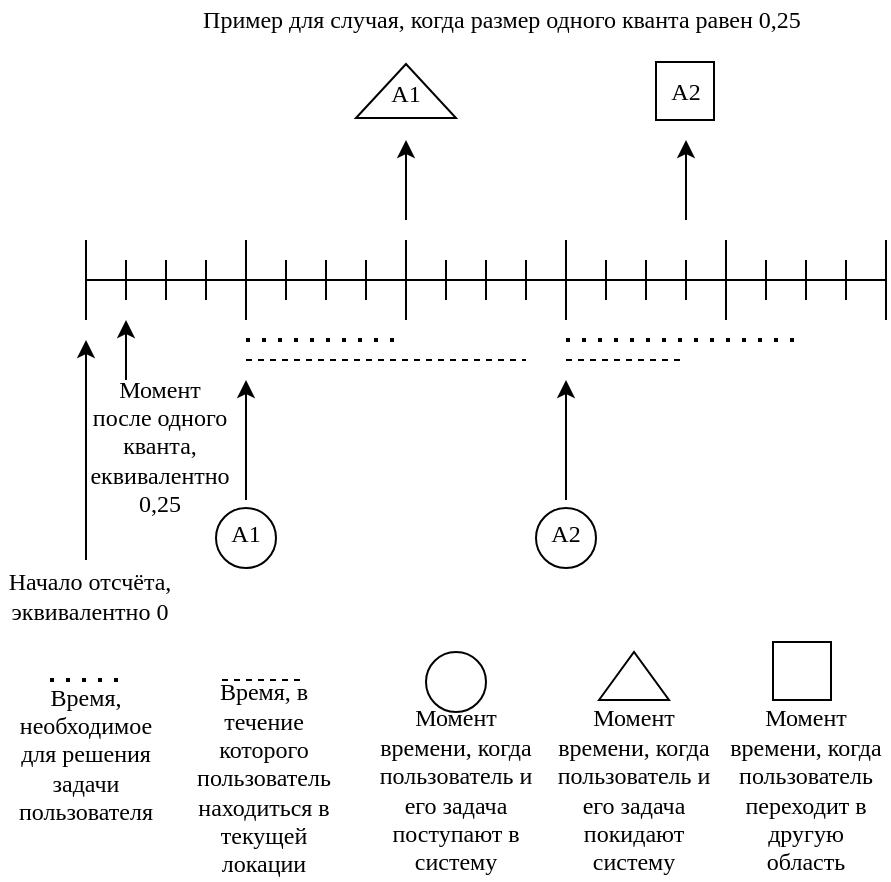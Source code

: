 <mxfile version="14.7.1" type="github">
  <diagram id="OqSuWVzTt75mdJxpegzV" name="Page-1">
    <mxGraphModel dx="677" dy="363" grid="1" gridSize="10" guides="1" tooltips="1" connect="1" arrows="1" fold="1" page="1" pageScale="1" pageWidth="827" pageHeight="1169" math="0" shadow="0">
      <root>
        <mxCell id="0" />
        <mxCell id="1" parent="0" />
        <mxCell id="48Upjjoi4N_PVufpQmXR-60" value="" style="whiteSpace=wrap;html=1;aspect=fixed;fontFamily=Times New Roman;" vertex="1" parent="1">
          <mxGeometry x="365" y="411" width="29" height="29" as="geometry" />
        </mxCell>
        <mxCell id="48Upjjoi4N_PVufpQmXR-57" value="" style="triangle;whiteSpace=wrap;html=1;fontFamily=Times New Roman;direction=north;" vertex="1" parent="1">
          <mxGeometry x="215" y="412" width="50" height="27" as="geometry" />
        </mxCell>
        <mxCell id="48Upjjoi4N_PVufpQmXR-2" value="" style="endArrow=none;html=1;" edge="1" parent="1">
          <mxGeometry width="50" height="50" relative="1" as="geometry">
            <mxPoint x="80" y="520" as="sourcePoint" />
            <mxPoint x="480" y="520" as="targetPoint" />
          </mxGeometry>
        </mxCell>
        <mxCell id="48Upjjoi4N_PVufpQmXR-3" value="" style="endArrow=none;html=1;" edge="1" parent="1">
          <mxGeometry width="50" height="50" relative="1" as="geometry">
            <mxPoint x="80" y="540" as="sourcePoint" />
            <mxPoint x="80" y="500" as="targetPoint" />
          </mxGeometry>
        </mxCell>
        <mxCell id="48Upjjoi4N_PVufpQmXR-4" value="" style="endArrow=none;html=1;" edge="1" parent="1">
          <mxGeometry width="50" height="50" relative="1" as="geometry">
            <mxPoint x="160" y="540" as="sourcePoint" />
            <mxPoint x="160" y="500" as="targetPoint" />
          </mxGeometry>
        </mxCell>
        <mxCell id="48Upjjoi4N_PVufpQmXR-5" value="" style="endArrow=none;html=1;" edge="1" parent="1">
          <mxGeometry width="50" height="50" relative="1" as="geometry">
            <mxPoint x="240" y="540" as="sourcePoint" />
            <mxPoint x="240" y="500" as="targetPoint" />
          </mxGeometry>
        </mxCell>
        <mxCell id="48Upjjoi4N_PVufpQmXR-7" value="" style="endArrow=none;html=1;" edge="1" parent="1">
          <mxGeometry width="50" height="50" relative="1" as="geometry">
            <mxPoint x="320" y="540" as="sourcePoint" />
            <mxPoint x="320" y="500" as="targetPoint" />
          </mxGeometry>
        </mxCell>
        <mxCell id="48Upjjoi4N_PVufpQmXR-8" value="" style="endArrow=none;html=1;" edge="1" parent="1">
          <mxGeometry width="50" height="50" relative="1" as="geometry">
            <mxPoint x="400" y="540" as="sourcePoint" />
            <mxPoint x="400" y="500" as="targetPoint" />
          </mxGeometry>
        </mxCell>
        <mxCell id="48Upjjoi4N_PVufpQmXR-9" value="" style="endArrow=none;html=1;" edge="1" parent="1">
          <mxGeometry width="50" height="50" relative="1" as="geometry">
            <mxPoint x="480" y="540" as="sourcePoint" />
            <mxPoint x="480" y="500" as="targetPoint" />
          </mxGeometry>
        </mxCell>
        <mxCell id="48Upjjoi4N_PVufpQmXR-14" value="" style="endArrow=none;html=1;" edge="1" parent="1">
          <mxGeometry width="50" height="50" relative="1" as="geometry">
            <mxPoint x="100" y="530" as="sourcePoint" />
            <mxPoint x="100" y="510" as="targetPoint" />
          </mxGeometry>
        </mxCell>
        <mxCell id="48Upjjoi4N_PVufpQmXR-15" value="" style="endArrow=none;html=1;" edge="1" parent="1">
          <mxGeometry width="50" height="50" relative="1" as="geometry">
            <mxPoint x="120" y="530" as="sourcePoint" />
            <mxPoint x="120" y="510" as="targetPoint" />
          </mxGeometry>
        </mxCell>
        <mxCell id="48Upjjoi4N_PVufpQmXR-16" value="" style="endArrow=none;html=1;" edge="1" parent="1">
          <mxGeometry width="50" height="50" relative="1" as="geometry">
            <mxPoint x="140" y="530" as="sourcePoint" />
            <mxPoint x="140" y="510" as="targetPoint" />
          </mxGeometry>
        </mxCell>
        <mxCell id="48Upjjoi4N_PVufpQmXR-17" value="" style="endArrow=none;html=1;" edge="1" parent="1">
          <mxGeometry width="50" height="50" relative="1" as="geometry">
            <mxPoint x="180" y="530" as="sourcePoint" />
            <mxPoint x="180" y="510" as="targetPoint" />
          </mxGeometry>
        </mxCell>
        <mxCell id="48Upjjoi4N_PVufpQmXR-18" value="" style="endArrow=none;html=1;" edge="1" parent="1">
          <mxGeometry width="50" height="50" relative="1" as="geometry">
            <mxPoint x="200" y="530" as="sourcePoint" />
            <mxPoint x="200" y="510" as="targetPoint" />
          </mxGeometry>
        </mxCell>
        <mxCell id="48Upjjoi4N_PVufpQmXR-19" value="" style="endArrow=none;html=1;" edge="1" parent="1">
          <mxGeometry width="50" height="50" relative="1" as="geometry">
            <mxPoint x="220" y="530" as="sourcePoint" />
            <mxPoint x="220" y="510" as="targetPoint" />
          </mxGeometry>
        </mxCell>
        <mxCell id="48Upjjoi4N_PVufpQmXR-20" value="" style="endArrow=none;html=1;" edge="1" parent="1">
          <mxGeometry width="50" height="50" relative="1" as="geometry">
            <mxPoint x="260" y="530" as="sourcePoint" />
            <mxPoint x="260" y="510" as="targetPoint" />
          </mxGeometry>
        </mxCell>
        <mxCell id="48Upjjoi4N_PVufpQmXR-21" value="" style="endArrow=none;html=1;" edge="1" parent="1">
          <mxGeometry width="50" height="50" relative="1" as="geometry">
            <mxPoint x="280" y="530" as="sourcePoint" />
            <mxPoint x="280" y="510" as="targetPoint" />
          </mxGeometry>
        </mxCell>
        <mxCell id="48Upjjoi4N_PVufpQmXR-22" value="" style="endArrow=none;html=1;" edge="1" parent="1">
          <mxGeometry width="50" height="50" relative="1" as="geometry">
            <mxPoint x="300" y="530" as="sourcePoint" />
            <mxPoint x="300" y="510" as="targetPoint" />
          </mxGeometry>
        </mxCell>
        <mxCell id="48Upjjoi4N_PVufpQmXR-23" value="" style="endArrow=none;html=1;" edge="1" parent="1">
          <mxGeometry width="50" height="50" relative="1" as="geometry">
            <mxPoint x="340" y="530" as="sourcePoint" />
            <mxPoint x="340" y="510" as="targetPoint" />
          </mxGeometry>
        </mxCell>
        <mxCell id="48Upjjoi4N_PVufpQmXR-24" value="" style="endArrow=none;html=1;" edge="1" parent="1">
          <mxGeometry width="50" height="50" relative="1" as="geometry">
            <mxPoint x="360" y="530" as="sourcePoint" />
            <mxPoint x="360" y="510" as="targetPoint" />
          </mxGeometry>
        </mxCell>
        <mxCell id="48Upjjoi4N_PVufpQmXR-25" value="" style="endArrow=none;html=1;" edge="1" parent="1">
          <mxGeometry width="50" height="50" relative="1" as="geometry">
            <mxPoint x="380" y="530" as="sourcePoint" />
            <mxPoint x="380" y="510" as="targetPoint" />
          </mxGeometry>
        </mxCell>
        <mxCell id="48Upjjoi4N_PVufpQmXR-26" value="" style="endArrow=none;html=1;" edge="1" parent="1">
          <mxGeometry width="50" height="50" relative="1" as="geometry">
            <mxPoint x="420" y="530" as="sourcePoint" />
            <mxPoint x="420" y="510" as="targetPoint" />
          </mxGeometry>
        </mxCell>
        <mxCell id="48Upjjoi4N_PVufpQmXR-27" value="" style="endArrow=none;html=1;" edge="1" parent="1">
          <mxGeometry width="50" height="50" relative="1" as="geometry">
            <mxPoint x="440" y="530" as="sourcePoint" />
            <mxPoint x="440" y="510" as="targetPoint" />
          </mxGeometry>
        </mxCell>
        <mxCell id="48Upjjoi4N_PVufpQmXR-29" value="" style="endArrow=none;html=1;" edge="1" parent="1">
          <mxGeometry width="50" height="50" relative="1" as="geometry">
            <mxPoint x="460" y="530" as="sourcePoint" />
            <mxPoint x="460" y="510" as="targetPoint" />
          </mxGeometry>
        </mxCell>
        <mxCell id="48Upjjoi4N_PVufpQmXR-39" value="" style="endArrow=classic;html=1;" edge="1" parent="1">
          <mxGeometry width="50" height="50" relative="1" as="geometry">
            <mxPoint x="100" y="570" as="sourcePoint" />
            <mxPoint x="100" y="540" as="targetPoint" />
          </mxGeometry>
        </mxCell>
        <mxCell id="48Upjjoi4N_PVufpQmXR-41" value="" style="endArrow=classic;html=1;" edge="1" parent="1">
          <mxGeometry width="50" height="50" relative="1" as="geometry">
            <mxPoint x="160" y="630" as="sourcePoint" />
            <mxPoint x="160" y="570" as="targetPoint" />
          </mxGeometry>
        </mxCell>
        <mxCell id="48Upjjoi4N_PVufpQmXR-42" value="" style="endArrow=none;dashed=1;html=1;dashPattern=1 3;strokeWidth=2;" edge="1" parent="1">
          <mxGeometry width="50" height="50" relative="1" as="geometry">
            <mxPoint x="160" y="550" as="sourcePoint" />
            <mxPoint x="240" y="550" as="targetPoint" />
          </mxGeometry>
        </mxCell>
        <mxCell id="48Upjjoi4N_PVufpQmXR-43" value="" style="endArrow=none;dashed=1;html=1;" edge="1" parent="1">
          <mxGeometry width="50" height="50" relative="1" as="geometry">
            <mxPoint x="160" y="560" as="sourcePoint" />
            <mxPoint x="300" y="560" as="targetPoint" />
          </mxGeometry>
        </mxCell>
        <mxCell id="48Upjjoi4N_PVufpQmXR-44" value="" style="endArrow=none;dashed=1;html=1;dashPattern=1 3;strokeWidth=2;" edge="1" parent="1">
          <mxGeometry width="50" height="50" relative="1" as="geometry">
            <mxPoint x="320" y="550" as="sourcePoint" />
            <mxPoint x="440" y="550" as="targetPoint" />
          </mxGeometry>
        </mxCell>
        <mxCell id="48Upjjoi4N_PVufpQmXR-46" value="" style="endArrow=none;dashed=1;html=1;" edge="1" parent="1">
          <mxGeometry width="50" height="50" relative="1" as="geometry">
            <mxPoint x="320" y="560" as="sourcePoint" />
            <mxPoint x="380" y="560" as="targetPoint" />
          </mxGeometry>
        </mxCell>
        <mxCell id="48Upjjoi4N_PVufpQmXR-47" value="" style="ellipse;whiteSpace=wrap;html=1;aspect=fixed;fontFamily=Times New Roman;" vertex="1" parent="1">
          <mxGeometry x="145" y="634" width="30" height="30" as="geometry" />
        </mxCell>
        <mxCell id="48Upjjoi4N_PVufpQmXR-48" value="A1" style="text;html=1;strokeColor=none;fillColor=none;align=center;verticalAlign=middle;whiteSpace=wrap;rounded=0;fontFamily=Times New Roman;" vertex="1" parent="1">
          <mxGeometry x="140" y="637" width="40" height="20" as="geometry" />
        </mxCell>
        <mxCell id="48Upjjoi4N_PVufpQmXR-49" value="A1" style="text;html=1;strokeColor=none;fillColor=none;align=center;verticalAlign=middle;whiteSpace=wrap;rounded=0;fontFamily=Times New Roman;" vertex="1" parent="1">
          <mxGeometry x="220" y="417" width="40" height="20" as="geometry" />
        </mxCell>
        <mxCell id="48Upjjoi4N_PVufpQmXR-52" value="" style="endArrow=classic;html=1;fontFamily=Times New Roman;" edge="1" parent="1">
          <mxGeometry width="50" height="50" relative="1" as="geometry">
            <mxPoint x="240" y="490" as="sourcePoint" />
            <mxPoint x="240" y="450" as="targetPoint" />
          </mxGeometry>
        </mxCell>
        <mxCell id="48Upjjoi4N_PVufpQmXR-53" value="" style="endArrow=classic;html=1;" edge="1" parent="1">
          <mxGeometry width="50" height="50" relative="1" as="geometry">
            <mxPoint x="320" y="630" as="sourcePoint" />
            <mxPoint x="320" y="570" as="targetPoint" />
          </mxGeometry>
        </mxCell>
        <mxCell id="48Upjjoi4N_PVufpQmXR-54" value="" style="ellipse;whiteSpace=wrap;html=1;aspect=fixed;fontFamily=Times New Roman;" vertex="1" parent="1">
          <mxGeometry x="305" y="634" width="30" height="30" as="geometry" />
        </mxCell>
        <mxCell id="48Upjjoi4N_PVufpQmXR-55" value="A2" style="text;html=1;strokeColor=none;fillColor=none;align=center;verticalAlign=middle;whiteSpace=wrap;rounded=0;fontFamily=Times New Roman;" vertex="1" parent="1">
          <mxGeometry x="300" y="637" width="40" height="20" as="geometry" />
        </mxCell>
        <mxCell id="48Upjjoi4N_PVufpQmXR-58" value="A2" style="text;html=1;strokeColor=none;fillColor=none;align=center;verticalAlign=middle;whiteSpace=wrap;rounded=0;fontFamily=Times New Roman;" vertex="1" parent="1">
          <mxGeometry x="360" y="416" width="40" height="20" as="geometry" />
        </mxCell>
        <mxCell id="48Upjjoi4N_PVufpQmXR-59" value="" style="endArrow=classic;html=1;fontFamily=Times New Roman;" edge="1" parent="1">
          <mxGeometry width="50" height="50" relative="1" as="geometry">
            <mxPoint x="380" y="490" as="sourcePoint" />
            <mxPoint x="380" y="450" as="targetPoint" />
          </mxGeometry>
        </mxCell>
        <mxCell id="48Upjjoi4N_PVufpQmXR-61" value="" style="endArrow=none;dashed=1;html=1;dashPattern=1 3;strokeWidth=2;" edge="1" parent="1">
          <mxGeometry width="50" height="50" relative="1" as="geometry">
            <mxPoint x="62.0" y="720" as="sourcePoint" />
            <mxPoint x="102" y="720" as="targetPoint" />
          </mxGeometry>
        </mxCell>
        <mxCell id="48Upjjoi4N_PVufpQmXR-62" value="" style="endArrow=none;dashed=1;html=1;" edge="1" parent="1">
          <mxGeometry width="50" height="50" relative="1" as="geometry">
            <mxPoint x="148.0" y="720" as="sourcePoint" />
            <mxPoint x="188" y="720" as="targetPoint" />
          </mxGeometry>
        </mxCell>
        <mxCell id="48Upjjoi4N_PVufpQmXR-63" value="" style="ellipse;whiteSpace=wrap;html=1;aspect=fixed;fontFamily=Times New Roman;" vertex="1" parent="1">
          <mxGeometry x="250" y="706" width="30" height="30" as="geometry" />
        </mxCell>
        <mxCell id="48Upjjoi4N_PVufpQmXR-64" value="" style="triangle;whiteSpace=wrap;html=1;fontFamily=Times New Roman;direction=north;" vertex="1" parent="1">
          <mxGeometry x="336.5" y="706" width="35" height="24" as="geometry" />
        </mxCell>
        <mxCell id="48Upjjoi4N_PVufpQmXR-65" value="" style="whiteSpace=wrap;html=1;aspect=fixed;fontFamily=Times New Roman;" vertex="1" parent="1">
          <mxGeometry x="423.5" y="701" width="29" height="29" as="geometry" />
        </mxCell>
        <mxCell id="48Upjjoi4N_PVufpQmXR-66" value="Время, необходимое для решения задачи пользователя" style="text;html=1;strokeColor=none;fillColor=none;align=center;verticalAlign=middle;whiteSpace=wrap;rounded=0;fontFamily=Times New Roman;" vertex="1" parent="1">
          <mxGeometry x="40" y="712" width="80" height="90" as="geometry" />
        </mxCell>
        <mxCell id="48Upjjoi4N_PVufpQmXR-67" value="Время, в течение которого пользователь находиться в текущей локации" style="text;html=1;strokeColor=none;fillColor=none;align=center;verticalAlign=middle;whiteSpace=wrap;rounded=0;fontFamily=Times New Roman;" vertex="1" parent="1">
          <mxGeometry x="129" y="724" width="80" height="90" as="geometry" />
        </mxCell>
        <mxCell id="48Upjjoi4N_PVufpQmXR-68" value="Момент времени, когда пользователь и его задача поступают в систему" style="text;html=1;strokeColor=none;fillColor=none;align=center;verticalAlign=middle;whiteSpace=wrap;rounded=0;fontFamily=Times New Roman;" vertex="1" parent="1">
          <mxGeometry x="225" y="730" width="80" height="90" as="geometry" />
        </mxCell>
        <mxCell id="48Upjjoi4N_PVufpQmXR-69" value="Момент времени, когда пользователь и его задача покидают систему" style="text;html=1;strokeColor=none;fillColor=none;align=center;verticalAlign=middle;whiteSpace=wrap;rounded=0;fontFamily=Times New Roman;" vertex="1" parent="1">
          <mxGeometry x="314" y="730" width="80" height="90" as="geometry" />
        </mxCell>
        <mxCell id="48Upjjoi4N_PVufpQmXR-70" value="Момент времени, когда пользователь переходит в другую область" style="text;html=1;strokeColor=none;fillColor=none;align=center;verticalAlign=middle;whiteSpace=wrap;rounded=0;fontFamily=Times New Roman;" vertex="1" parent="1">
          <mxGeometry x="400" y="730" width="80" height="90" as="geometry" />
        </mxCell>
        <mxCell id="48Upjjoi4N_PVufpQmXR-71" value="Пример для случая, когда размер одного кванта равен 0,25" style="text;html=1;strokeColor=none;fillColor=none;align=center;verticalAlign=middle;whiteSpace=wrap;rounded=0;fontFamily=Times New Roman;" vertex="1" parent="1">
          <mxGeometry x="122.5" y="380" width="330" height="20" as="geometry" />
        </mxCell>
        <mxCell id="48Upjjoi4N_PVufpQmXR-72" value="Начало отсчёта, эквивалентно 0" style="text;html=1;strokeColor=none;fillColor=none;align=center;verticalAlign=middle;whiteSpace=wrap;rounded=0;fontFamily=Times New Roman;" vertex="1" parent="1">
          <mxGeometry x="37" y="660" width="90" height="35" as="geometry" />
        </mxCell>
        <mxCell id="48Upjjoi4N_PVufpQmXR-73" value="Момент после одного кванта, еквивалентно 0,25" style="text;html=1;strokeColor=none;fillColor=none;align=center;verticalAlign=middle;whiteSpace=wrap;rounded=0;fontFamily=Times New Roman;" vertex="1" parent="1">
          <mxGeometry x="82" y="585" width="70" height="35" as="geometry" />
        </mxCell>
        <mxCell id="48Upjjoi4N_PVufpQmXR-75" value="" style="endArrow=classic;html=1;fontFamily=Times New Roman;" edge="1" parent="1">
          <mxGeometry width="50" height="50" relative="1" as="geometry">
            <mxPoint x="80" y="660" as="sourcePoint" />
            <mxPoint x="80" y="550" as="targetPoint" />
          </mxGeometry>
        </mxCell>
      </root>
    </mxGraphModel>
  </diagram>
</mxfile>
